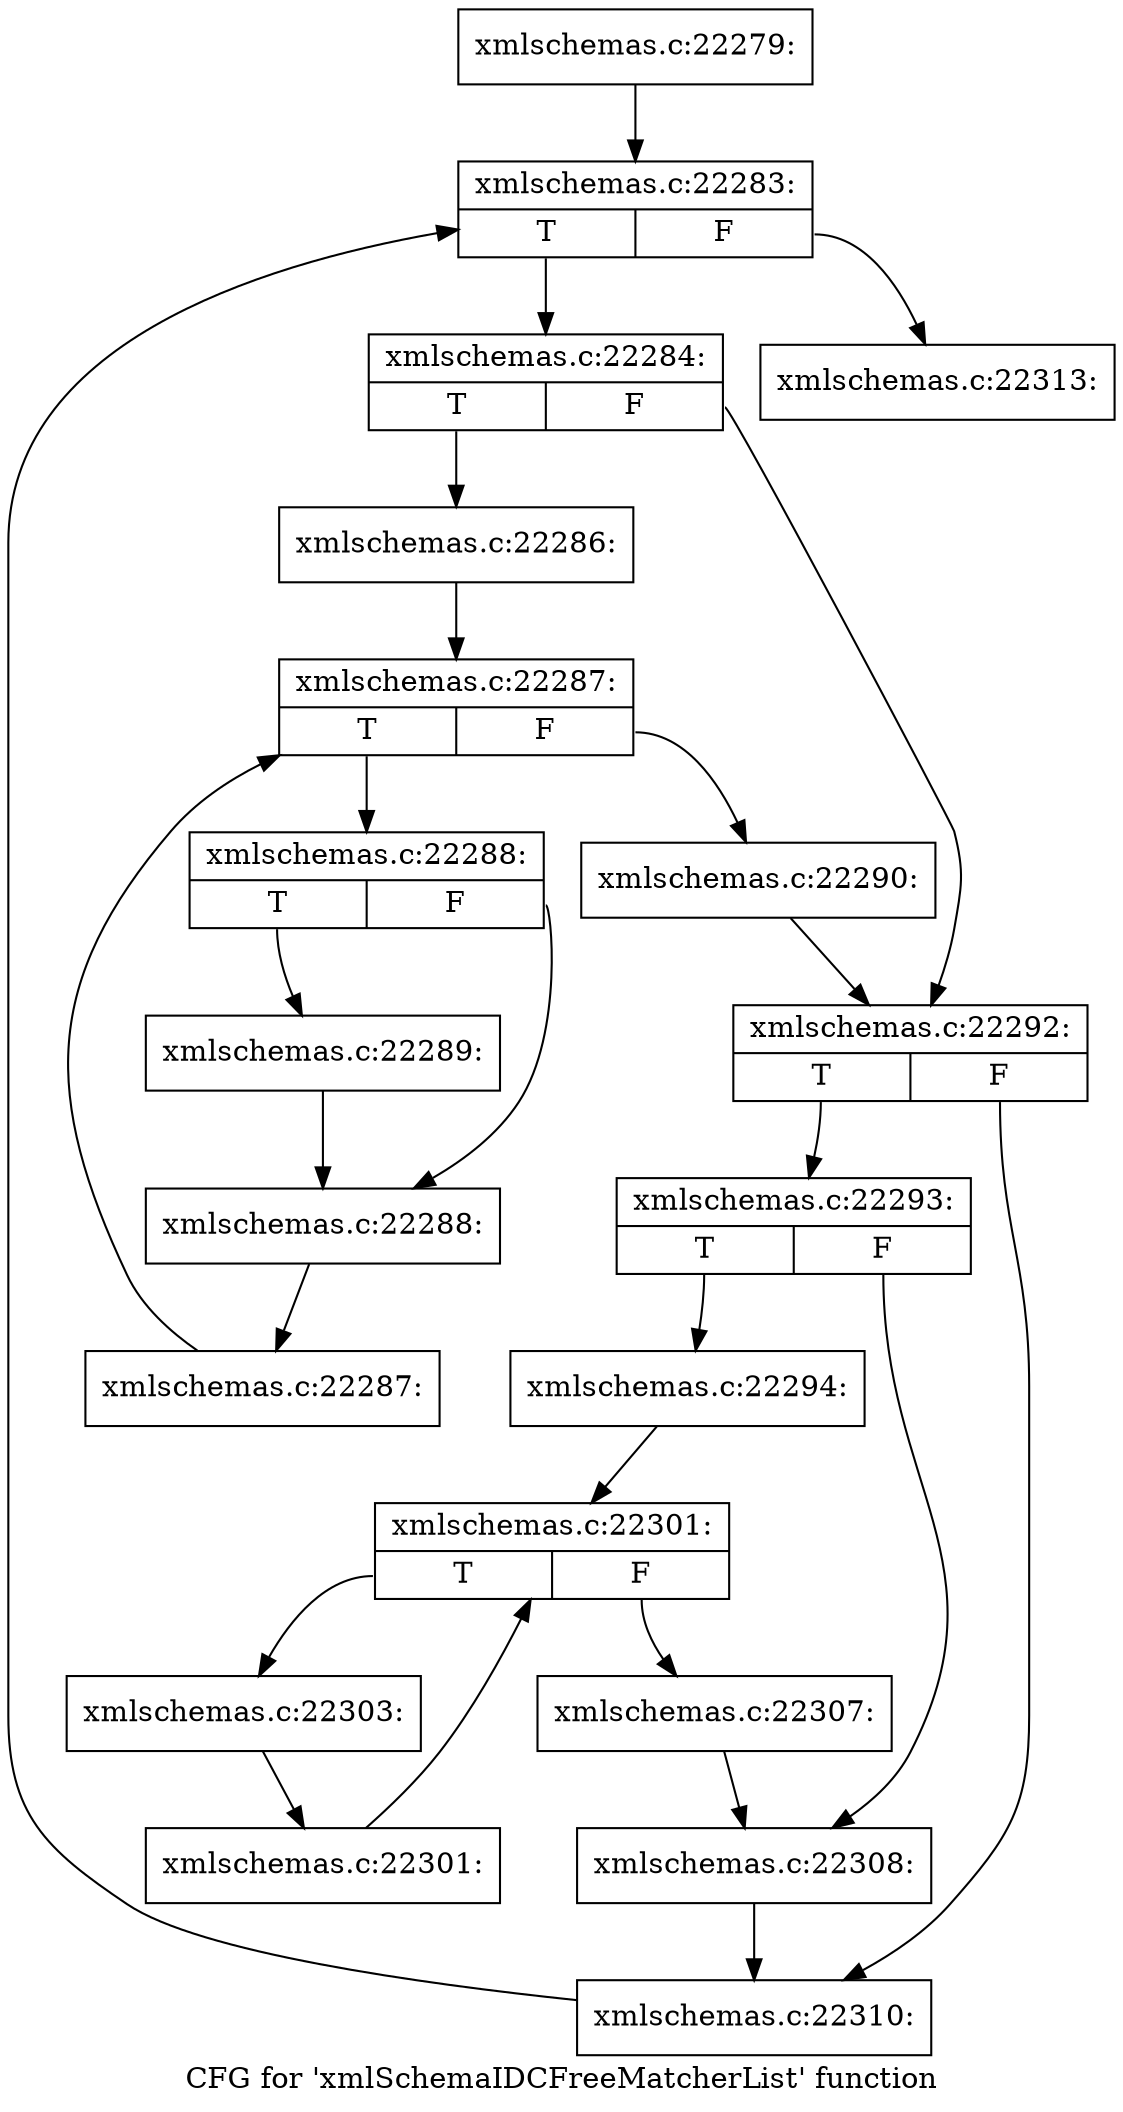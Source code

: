 digraph "CFG for 'xmlSchemaIDCFreeMatcherList' function" {
	label="CFG for 'xmlSchemaIDCFreeMatcherList' function";

	Node0x56fa930 [shape=record,label="{xmlschemas.c:22279:}"];
	Node0x56fa930 -> Node0x56fabe0;
	Node0x56fabe0 [shape=record,label="{xmlschemas.c:22283:|{<s0>T|<s1>F}}"];
	Node0x56fabe0:s0 -> Node0x5707370;
	Node0x56fabe0:s1 -> Node0x56fad40;
	Node0x5707370 [shape=record,label="{xmlschemas.c:22284:|{<s0>T|<s1>F}}"];
	Node0x5707370:s0 -> Node0x5707650;
	Node0x5707370:s1 -> Node0x57076a0;
	Node0x5707650 [shape=record,label="{xmlschemas.c:22286:}"];
	Node0x5707650 -> Node0x5707f90;
	Node0x5707f90 [shape=record,label="{xmlschemas.c:22287:|{<s0>T|<s1>F}}"];
	Node0x5707f90:s0 -> Node0x5708210;
	Node0x5707f90:s1 -> Node0x5707df0;
	Node0x5708210 [shape=record,label="{xmlschemas.c:22288:|{<s0>T|<s1>F}}"];
	Node0x5708210:s0 -> Node0x5708670;
	Node0x5708210:s1 -> Node0x57086c0;
	Node0x5708670 [shape=record,label="{xmlschemas.c:22289:}"];
	Node0x5708670 -> Node0x57086c0;
	Node0x57086c0 [shape=record,label="{xmlschemas.c:22288:}"];
	Node0x57086c0 -> Node0x5708180;
	Node0x5708180 [shape=record,label="{xmlschemas.c:22287:}"];
	Node0x5708180 -> Node0x5707f90;
	Node0x5707df0 [shape=record,label="{xmlschemas.c:22290:}"];
	Node0x5707df0 -> Node0x57076a0;
	Node0x57076a0 [shape=record,label="{xmlschemas.c:22292:|{<s0>T|<s1>F}}"];
	Node0x57076a0:s0 -> Node0x57098a0;
	Node0x57076a0:s1 -> Node0x57098f0;
	Node0x57098a0 [shape=record,label="{xmlschemas.c:22293:|{<s0>T|<s1>F}}"];
	Node0x57098a0:s0 -> Node0x5709de0;
	Node0x57098a0:s1 -> Node0x5709e30;
	Node0x5709de0 [shape=record,label="{xmlschemas.c:22294:}"];
	Node0x5709de0 -> Node0x570a990;
	Node0x570a990 [shape=record,label="{xmlschemas.c:22301:|{<s0>T|<s1>F}}"];
	Node0x570a990:s0 -> Node0x570ac10;
	Node0x570a990:s1 -> Node0x570a7f0;
	Node0x570ac10 [shape=record,label="{xmlschemas.c:22303:}"];
	Node0x570ac10 -> Node0x570ab80;
	Node0x570ab80 [shape=record,label="{xmlschemas.c:22301:}"];
	Node0x570ab80 -> Node0x570a990;
	Node0x570a7f0 [shape=record,label="{xmlschemas.c:22307:}"];
	Node0x570a7f0 -> Node0x5709e30;
	Node0x5709e30 [shape=record,label="{xmlschemas.c:22308:}"];
	Node0x5709e30 -> Node0x57098f0;
	Node0x57098f0 [shape=record,label="{xmlschemas.c:22310:}"];
	Node0x57098f0 -> Node0x56fabe0;
	Node0x56fad40 [shape=record,label="{xmlschemas.c:22313:}"];
}
